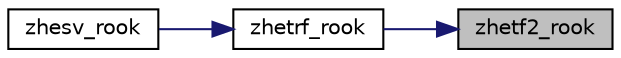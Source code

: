 digraph "zhetf2_rook"
{
 // LATEX_PDF_SIZE
  edge [fontname="Helvetica",fontsize="10",labelfontname="Helvetica",labelfontsize="10"];
  node [fontname="Helvetica",fontsize="10",shape=record];
  rankdir="RL";
  Node1 [label="zhetf2_rook",height=0.2,width=0.4,color="black", fillcolor="grey75", style="filled", fontcolor="black",tooltip="ZHETF2_ROOK computes the factorization of a complex Hermitian indefinite matrix using the bounded Bun..."];
  Node1 -> Node2 [dir="back",color="midnightblue",fontsize="10",style="solid",fontname="Helvetica"];
  Node2 [label="zhetrf_rook",height=0.2,width=0.4,color="black", fillcolor="white", style="filled",URL="$zhetrf__rook_8f.html#abed09259f39f71258cbd67c020c08870",tooltip="ZHETRF_ROOK computes the factorization of a complex Hermitian indefinite matrix using the bounded Bun..."];
  Node2 -> Node3 [dir="back",color="midnightblue",fontsize="10",style="solid",fontname="Helvetica"];
  Node3 [label="zhesv_rook",height=0.2,width=0.4,color="black", fillcolor="white", style="filled",URL="$zhesv__rook_8f.html#a566409efe6c6b00a221afd360c73c5ba",tooltip="ZHESV_ROOK computes the solution to a system of linear equations A * X = B for HE matrices using the ..."];
}
